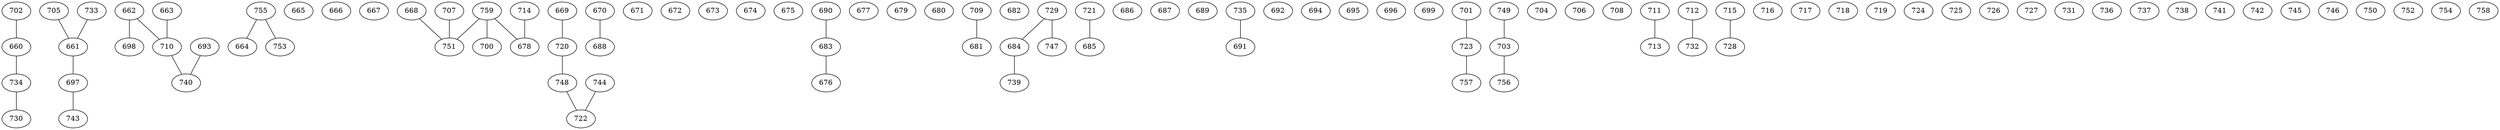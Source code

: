 graph {
    660 []
    661 []
    662 []
    663 []
    664 []
    665 []
    666 []
    667 []
    668 []
    669 []
    670 []
    671 []
    672 []
    673 []
    674 []
    675 []
    676 []
    677 []
    678 []
    679 []
    680 []
    681 []
    682 []
    683 []
    684 []
    685 []
    686 []
    687 []
    688 []
    689 []
    690 []
    691 []
    692 []
    693 []
    694 []
    695 []
    696 []
    697 []
    698 []
    699 []
    700 []
    701 []
    702 []
    703 []
    704 []
    705 []
    706 []
    707 []
    708 []
    709 []
    710 []
    711 []
    712 []
    713 []
    714 []
    715 []
    716 []
    717 []
    718 []
    719 []
    720 []
    721 []
    722 []
    723 []
    724 []
    725 []
    726 []
    727 []
    728 []
    729 []
    730 []
    731 []
    732 []
    733 []
    734 []
    735 []
    736 []
    737 []
    738 []
    739 []
    740 []
    741 []
    742 []
    743 []
    744 []
    745 []
    746 []
    747 []
    748 []
    749 []
    750 []
    751 []
    752 []
    753 []
    754 []
    755 []
    756 []
    757 []
    758 []
    759 []
    755 -- 753
    714 -- 678
    683 -- 676
    663 -- 710
    701 -- 723
    690 -- 683
    721 -- 685
    709 -- 681
    668 -- 751
    759 -- 751
    703 -- 756
    670 -- 688
    712 -- 732
    755 -- 664
    744 -- 722
    748 -- 722
    759 -- 678
    662 -- 710
    715 -- 728
    723 -- 757
    734 -- 730
    707 -- 751
    759 -- 700
    662 -- 698
    720 -- 748
    697 -- 743
    660 -- 734
    711 -- 713
    749 -- 703
    669 -- 720
    710 -- 740
    705 -- 661
    729 -- 684
    702 -- 660
    684 -- 739
    729 -- 747
    661 -- 697
    733 -- 661
    693 -- 740
    735 -- 691
}
